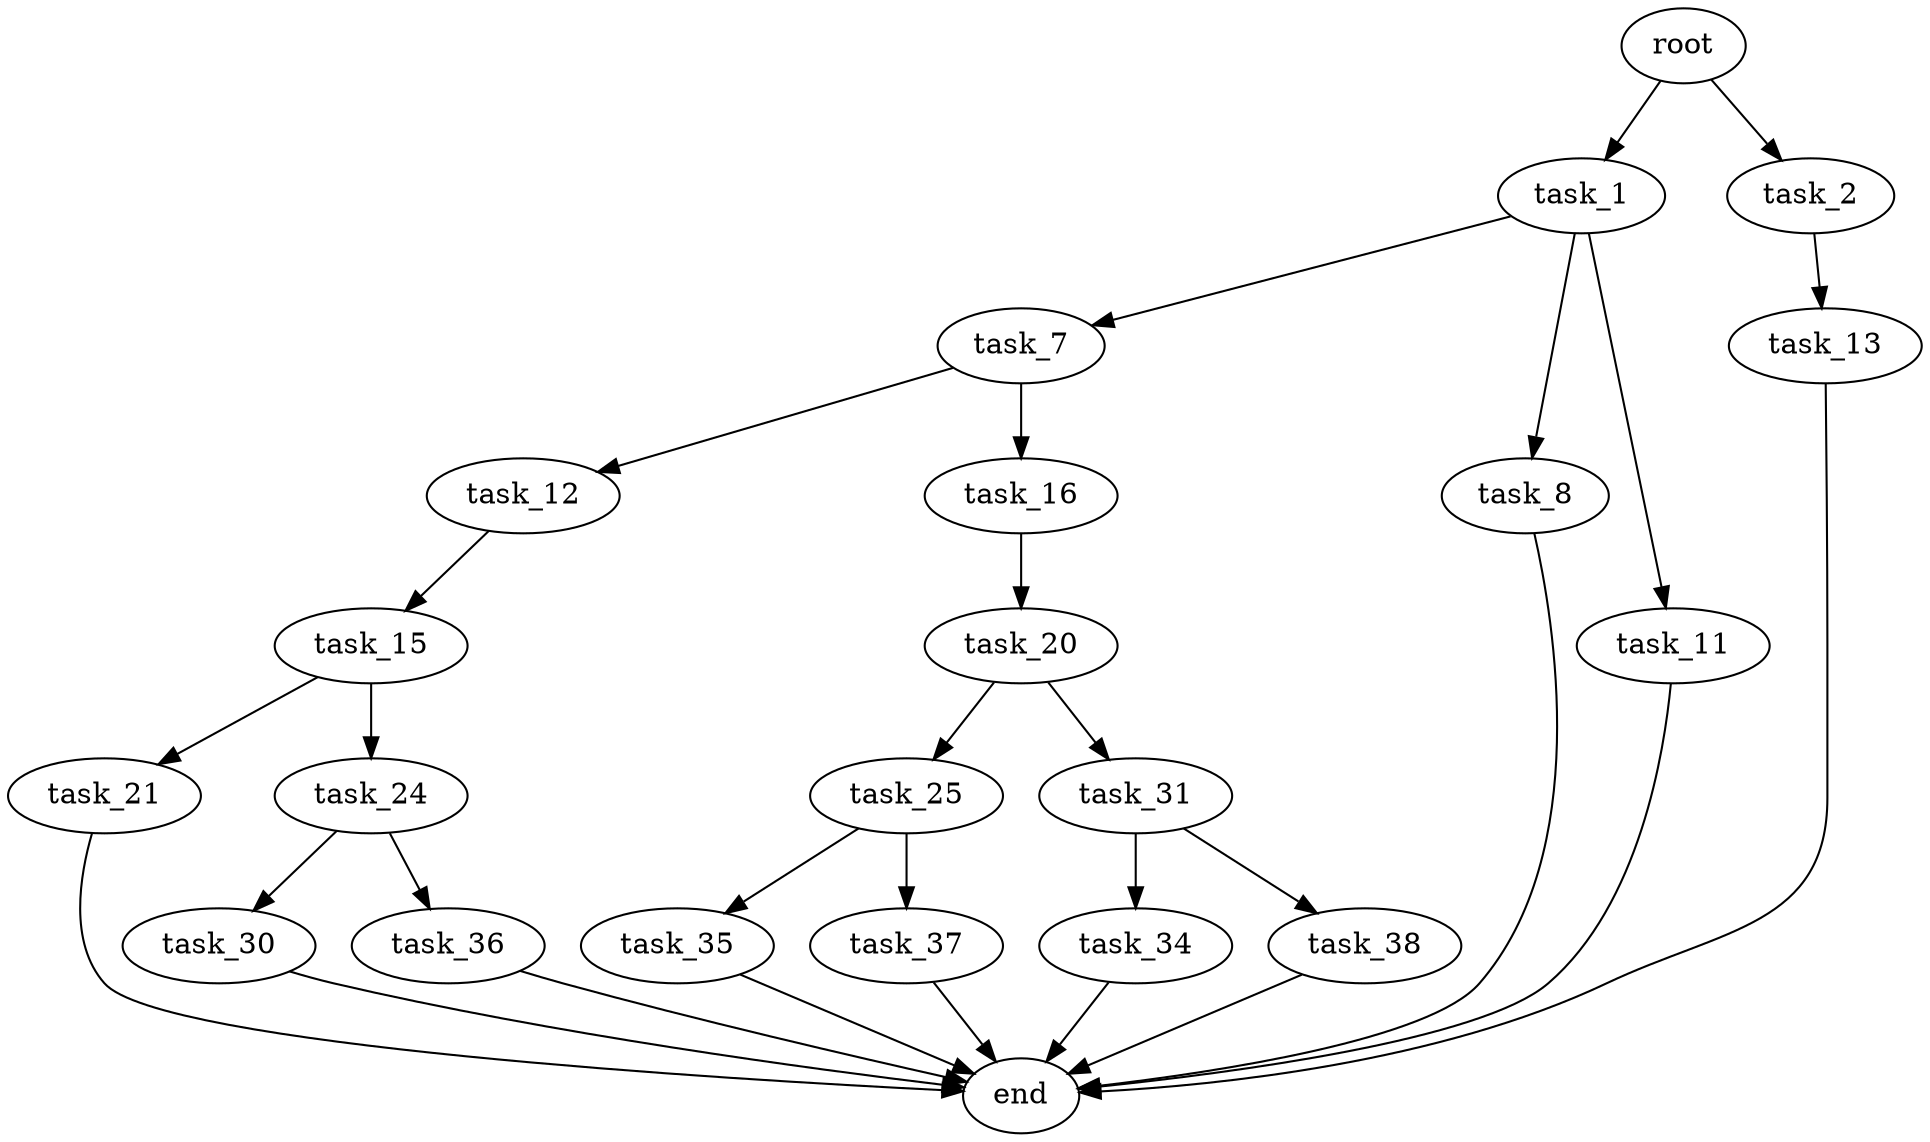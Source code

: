 digraph G {
  root [size="0.000000"];
  task_1 [size="549755813888.000000"];
  task_2 [size="17309544238.000000"];
  task_7 [size="4521595659.000000"];
  task_8 [size="150423966276.000000"];
  task_11 [size="7107462650.000000"];
  task_13 [size="40279080261.000000"];
  task_12 [size="234359974882.000000"];
  task_16 [size="7550214779.000000"];
  end [size="0.000000"];
  task_15 [size="1073741824000.000000"];
  task_21 [size="3031616470.000000"];
  task_24 [size="93450479018.000000"];
  task_20 [size="28991029248.000000"];
  task_25 [size="1073741824000.000000"];
  task_31 [size="255440423388.000000"];
  task_30 [size="3028264388.000000"];
  task_36 [size="2518205196.000000"];
  task_35 [size="185339344452.000000"];
  task_37 [size="474134939460.000000"];
  task_34 [size="368293445632.000000"];
  task_38 [size="96184033232.000000"];

  root -> task_1 [size="1.000000"];
  root -> task_2 [size="1.000000"];
  task_1 -> task_7 [size="536870912.000000"];
  task_1 -> task_8 [size="536870912.000000"];
  task_1 -> task_11 [size="536870912.000000"];
  task_2 -> task_13 [size="33554432.000000"];
  task_7 -> task_12 [size="301989888.000000"];
  task_7 -> task_16 [size="301989888.000000"];
  task_8 -> end [size="1.000000"];
  task_11 -> end [size="1.000000"];
  task_13 -> end [size="1.000000"];
  task_12 -> task_15 [size="209715200.000000"];
  task_16 -> task_20 [size="301989888.000000"];
  task_15 -> task_21 [size="838860800.000000"];
  task_15 -> task_24 [size="838860800.000000"];
  task_21 -> end [size="1.000000"];
  task_24 -> task_30 [size="75497472.000000"];
  task_24 -> task_36 [size="75497472.000000"];
  task_20 -> task_25 [size="75497472.000000"];
  task_20 -> task_31 [size="75497472.000000"];
  task_25 -> task_35 [size="838860800.000000"];
  task_25 -> task_37 [size="838860800.000000"];
  task_31 -> task_34 [size="301989888.000000"];
  task_31 -> task_38 [size="301989888.000000"];
  task_30 -> end [size="1.000000"];
  task_36 -> end [size="1.000000"];
  task_35 -> end [size="1.000000"];
  task_37 -> end [size="1.000000"];
  task_34 -> end [size="1.000000"];
  task_38 -> end [size="1.000000"];
}
